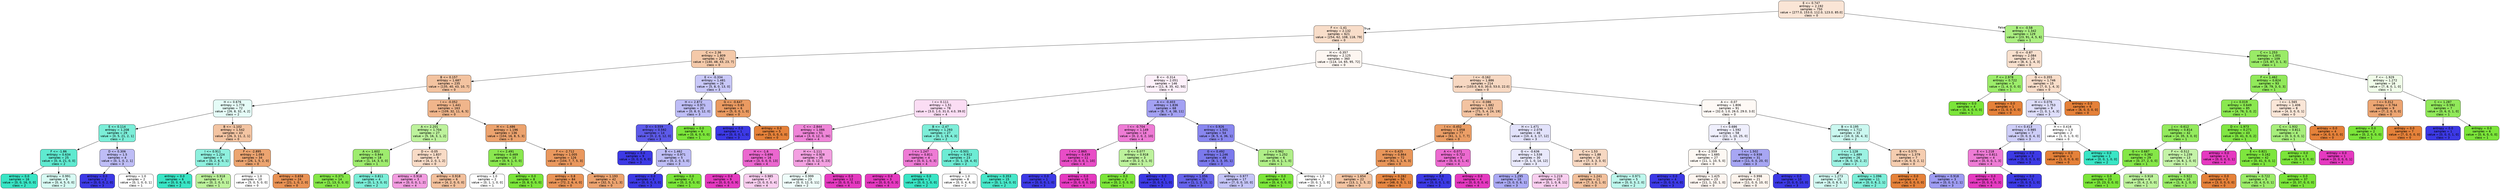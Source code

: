 digraph Tree {
node [shape=box, style="filled, rounded", color="black", fontname="helvetica"] ;
edge [fontname="helvetica"] ;
0 [label="E <= 0.747\nentropy = 2.192\nsamples = 750\nvalue = [277.0, 153.0, 112.0, 123.0, 85.0]\nclass = 0", fillcolor="#fae5d6"] ;
1 [label="F <= -1.41\nentropy = 2.132\nsamples = 621\nvalue = [254, 62, 108, 118, 79]\nclass = 0", fillcolor="#f8ddc9"] ;
0 -> 1 [labeldistance=2.5, labelangle=45, headlabel="True"] ;
2 [label="C <= 2.36\nentropy = 1.809\nsamples = 261\nvalue = [140, 48, 43, 23, 7]\nclass = 0", fillcolor="#f4c9a9"] ;
1 -> 2 ;
3 [label="B <= 0.157\nentropy = 1.687\nsamples = 235\nvalue = [135, 40, 43, 10, 7]\nclass = 0", fillcolor="#f3c3a0"] ;
2 -> 3 ;
4 [label="H <= 0.676\nentropy = 1.778\nsamples = 72\nvalue = [26, 8, 32, 4, 2]\nclass = 2", fillcolor="#e5fcf7"] ;
3 -> 4 ;
5 [label="E <= 0.114\nentropy = 1.208\nsamples = 29\nvalue = [0, 5, 21, 2, 1]\nclass = 2", fillcolor="#7beed8"] ;
4 -> 5 ;
6 [label="F <= -1.86\nentropy = 0.634\nsamples = 25\nvalue = [0, 4, 21, 0, 0]\nclass = 2", fillcolor="#5fead0"] ;
5 -> 6 ;
7 [label="entropy = 0.0\nsamples = 16\nvalue = [0, 0, 16, 0, 0]\nclass = 2", fillcolor="#39e5c5"] ;
6 -> 7 ;
8 [label="entropy = 0.991\nsamples = 9\nvalue = [0, 4, 5, 0, 0]\nclass = 2", fillcolor="#d7faf3"] ;
6 -> 8 ;
9 [label="D <= 0.306\nentropy = 1.5\nsamples = 4\nvalue = [0, 1, 0, 2, 1]\nclass = 3", fillcolor="#bebdf6"] ;
5 -> 9 ;
10 [label="entropy = 0.0\nsamples = 2\nvalue = [0, 0, 0, 2, 0]\nclass = 3", fillcolor="#3c39e5"] ;
9 -> 10 ;
11 [label="entropy = 1.0\nsamples = 2\nvalue = [0, 1, 0, 0, 1]\nclass = 1", fillcolor="#ffffff"] ;
9 -> 11 ;
12 [label="B <= -1.102\nentropy = 1.542\nsamples = 43\nvalue = [26, 3, 11, 2, 1]\nclass = 0", fillcolor="#f3c4a2"] ;
4 -> 12 ;
13 [label="I <= 0.911\nentropy = 1.224\nsamples = 9\nvalue = [0, 2, 6, 0, 1]\nclass = 2", fillcolor="#8ef0de"] ;
12 -> 13 ;
14 [label="entropy = 0.0\nsamples = 6\nvalue = [0, 0, 6, 0, 0]\nclass = 2", fillcolor="#39e5c5"] ;
13 -> 14 ;
15 [label="entropy = 0.918\nsamples = 3\nvalue = [0, 2, 0, 0, 1]\nclass = 1", fillcolor="#bdf29c"] ;
13 -> 15 ;
16 [label="F <= -2.895\nentropy = 1.093\nsamples = 34\nvalue = [26, 1, 5, 2, 0]\nclass = 0", fillcolor="#eca470"] ;
12 -> 16 ;
17 [label="entropy = 1.0\nsamples = 10\nvalue = [5, 0, 5, 0, 0]\nclass = 0", fillcolor="#ffffff"] ;
16 -> 17 ;
18 [label="entropy = 0.658\nsamples = 24\nvalue = [21, 1, 0, 2, 0]\nclass = 0", fillcolor="#e99254"] ;
16 -> 18 ;
19 [label="I <= -0.052\nentropy = 1.441\nsamples = 163\nvalue = [109, 32, 11, 6, 5]\nclass = 0", fillcolor="#f0b58b"] ;
3 -> 19 ;
20 [label="A <= 2.201\nentropy = 1.704\nsamples = 27\nvalue = [5, 16, 3, 1, 2]\nclass = 1", fillcolor="#bdf29c"] ;
19 -> 20 ;
21 [label="A <= 1.602\nentropy = 0.944\nsamples = 18\nvalue = [1, 14, 3, 0, 0]\nclass = 1", fillcolor="#9eec6e"] ;
20 -> 21 ;
22 [label="entropy = 0.371\nsamples = 14\nvalue = [1, 13, 0, 0, 0]\nclass = 1", fillcolor="#85e748"] ;
21 -> 22 ;
23 [label="entropy = 0.811\nsamples = 4\nvalue = [0, 1, 3, 0, 0]\nclass = 2", fillcolor="#7beed8"] ;
21 -> 23 ;
24 [label="D <= -0.05\nentropy = 1.837\nsamples = 9\nvalue = [4, 2, 0, 1, 2]\nclass = 0", fillcolor="#f8dbc6"] ;
20 -> 24 ;
25 [label="entropy = 0.918\nsamples = 3\nvalue = [0, 0, 0, 1, 2]\nclass = 4", fillcolor="#f29ce0"] ;
24 -> 25 ;
26 [label="entropy = 0.918\nsamples = 6\nvalue = [4, 2, 0, 0, 0]\nclass = 0", fillcolor="#f2c09c"] ;
24 -> 26 ;
27 [label="H <= -1.486\nentropy = 1.196\nsamples = 136\nvalue = [104, 16, 8, 5, 3]\nclass = 0", fillcolor="#eca36e"] ;
19 -> 27 ;
28 [label="I <= 2.491\nentropy = 0.469\nsamples = 10\nvalue = [0, 9, 1, 0, 0]\nclass = 1", fillcolor="#8ae84f"] ;
27 -> 28 ;
29 [label="entropy = 1.0\nsamples = 2\nvalue = [0, 1, 1, 0, 0]\nclass = 1", fillcolor="#ffffff"] ;
28 -> 29 ;
30 [label="entropy = 0.0\nsamples = 8\nvalue = [0, 8, 0, 0, 0]\nclass = 1", fillcolor="#7be539"] ;
28 -> 30 ;
31 [label="F <= -2.712\nentropy = 1.005\nsamples = 126\nvalue = [104, 7, 7, 5, 3]\nclass = 0", fillcolor="#ea985e"] ;
27 -> 31 ;
32 [label="entropy = 0.8\nsamples = 84\nvalue = [72, 2, 6, 4, 0]\nclass = 0", fillcolor="#e99457"] ;
31 -> 32 ;
33 [label="entropy = 1.193\nsamples = 42\nvalue = [32, 5, 1, 1, 3]\nclass = 0", fillcolor="#eca36f"] ;
31 -> 33 ;
34 [label="E <= -0.334\nentropy = 1.481\nsamples = 26\nvalue = [5, 8, 0, 13, 0]\nclass = 3", fillcolor="#c9c8f8"] ;
2 -> 34 ;
35 [label="H <= 2.872\nentropy = 0.971\nsamples = 20\nvalue = [0, 8, 0, 12, 0]\nclass = 3", fillcolor="#bebdf6"] ;
34 -> 35 ;
36 [label="D <= 0.559\nentropy = 0.592\nsamples = 14\nvalue = [0, 2, 0, 12, 0]\nclass = 3", fillcolor="#5d5ae9"] ;
35 -> 36 ;
37 [label="entropy = 0.0\nsamples = 9\nvalue = [0, 0, 0, 9, 0]\nclass = 3", fillcolor="#3c39e5"] ;
36 -> 37 ;
38 [label="B <= 1.462\nentropy = 0.971\nsamples = 5\nvalue = [0, 2, 0, 3, 0]\nclass = 3", fillcolor="#bebdf6"] ;
36 -> 38 ;
39 [label="entropy = 0.0\nsamples = 3\nvalue = [0, 0, 0, 3, 0]\nclass = 3", fillcolor="#3c39e5"] ;
38 -> 39 ;
40 [label="entropy = 0.0\nsamples = 2\nvalue = [0, 2, 0, 0, 0]\nclass = 1", fillcolor="#7be539"] ;
38 -> 40 ;
41 [label="entropy = 0.0\nsamples = 6\nvalue = [0, 6, 0, 0, 0]\nclass = 1", fillcolor="#7be539"] ;
35 -> 41 ;
42 [label="G <= -0.647\nentropy = 0.65\nsamples = 6\nvalue = [5, 0, 0, 1, 0]\nclass = 0", fillcolor="#ea9a61"] ;
34 -> 42 ;
43 [label="entropy = 0.0\nsamples = 1\nvalue = [0, 0, 0, 1, 0]\nclass = 3", fillcolor="#3c39e5"] ;
42 -> 43 ;
44 [label="entropy = 0.0\nsamples = 5\nvalue = [5, 0, 0, 0, 0]\nclass = 0", fillcolor="#e58139"] ;
42 -> 44 ;
45 [label="H <= -0.357\nentropy = 2.125\nsamples = 360\nvalue = [114, 14, 65, 95, 72]\nclass = 0", fillcolor="#fdf6f1"] ;
1 -> 45 ;
46 [label="B <= -0.314\nentropy = 2.051\nsamples = 146\nvalue = [11, 8, 35, 42, 50]\nclass = 4", fillcolor="#fdf0fa"] ;
45 -> 46 ;
47 [label="I <= 0.111\nentropy = 1.51\nsamples = 78\nvalue = [3.0, 1.0, 31.0, 4.0, 39.0]\nclass = 4", fillcolor="#fbddf4"] ;
46 -> 47 ;
48 [label="C <= -2.844\nentropy = 1.086\nsamples = 51\nvalue = [3, 0, 12, 0, 36]\nclass = 4", fillcolor="#ef85d8"] ;
47 -> 48 ;
49 [label="H <= -1.6\nentropy = 0.696\nsamples = 16\nvalue = [3, 0, 0, 0, 13]\nclass = 4", fillcolor="#eb67cf"] ;
48 -> 49 ;
50 [label="entropy = 0.0\nsamples = 9\nvalue = [0, 0, 0, 0, 9]\nclass = 4", fillcolor="#e539c0"] ;
49 -> 50 ;
51 [label="entropy = 0.985\nsamples = 7\nvalue = [3, 0, 0, 0, 4]\nclass = 4", fillcolor="#f8ceef"] ;
49 -> 51 ;
52 [label="H <= -1.111\nentropy = 0.928\nsamples = 35\nvalue = [0, 0, 12, 0, 23]\nclass = 4", fillcolor="#f3a0e1"] ;
48 -> 52 ;
53 [label="entropy = 0.999\nsamples = 23\nvalue = [0, 0, 12, 0, 11]\nclass = 2", fillcolor="#effdfa"] ;
52 -> 53 ;
54 [label="entropy = 0.0\nsamples = 12\nvalue = [0, 0, 0, 0, 12]\nclass = 4", fillcolor="#e539c0"] ;
52 -> 54 ;
55 [label="B <= -2.47\nentropy = 1.293\nsamples = 27\nvalue = [0, 1, 19, 4, 3]\nclass = 2", fillcolor="#7eeed9"] ;
47 -> 55 ;
56 [label="I <= 1.247\nentropy = 0.811\nsamples = 4\nvalue = [0, 0, 1, 0, 3]\nclass = 4", fillcolor="#ee7bd5"] ;
55 -> 56 ;
57 [label="entropy = 0.0\nsamples = 3\nvalue = [0, 0, 0, 0, 3]\nclass = 4", fillcolor="#e539c0"] ;
56 -> 57 ;
58 [label="entropy = 0.0\nsamples = 1\nvalue = [0, 0, 1, 0, 0]\nclass = 2", fillcolor="#39e5c5"] ;
56 -> 58 ;
59 [label="J <= -0.501\nentropy = 0.912\nsamples = 23\nvalue = [0, 1, 18, 4, 0]\nclass = 2", fillcolor="#6decd4"] ;
55 -> 59 ;
60 [label="entropy = 1.0\nsamples = 8\nvalue = [0, 0, 4, 4, 0]\nclass = 2", fillcolor="#ffffff"] ;
59 -> 60 ;
61 [label="entropy = 0.353\nsamples = 15\nvalue = [0, 1, 14, 0, 0]\nclass = 2", fillcolor="#47e7c9"] ;
59 -> 61 ;
62 [label="A <= -0.403\nentropy = 1.836\nsamples = 68\nvalue = [8, 7, 4, 38, 11]\nclass = 3", fillcolor="#a3a1f3"] ;
46 -> 62 ;
63 [label="I <= -0.704\nentropy = 1.149\nsamples = 14\nvalue = [0, 2, 0, 2, 10]\nclass = 4", fillcolor="#ee7bd5"] ;
62 -> 63 ;
64 [label="I <= -2.865\nentropy = 0.439\nsamples = 11\nvalue = [0, 0, 0, 1, 10]\nclass = 4", fillcolor="#e84dc6"] ;
63 -> 64 ;
65 [label="entropy = 0.0\nsamples = 1\nvalue = [0, 0, 0, 1, 0]\nclass = 3", fillcolor="#3c39e5"] ;
64 -> 65 ;
66 [label="entropy = 0.0\nsamples = 10\nvalue = [0, 0, 0, 0, 10]\nclass = 4", fillcolor="#e539c0"] ;
64 -> 66 ;
67 [label="G <= 0.077\nentropy = 0.918\nsamples = 3\nvalue = [0, 2, 0, 1, 0]\nclass = 1", fillcolor="#bdf29c"] ;
63 -> 67 ;
68 [label="entropy = 0.0\nsamples = 2\nvalue = [0, 2, 0, 0, 0]\nclass = 1", fillcolor="#7be539"] ;
67 -> 68 ;
69 [label="entropy = 0.0\nsamples = 1\nvalue = [0, 0, 0, 1, 0]\nclass = 3", fillcolor="#3c39e5"] ;
67 -> 69 ;
70 [label="I <= 0.926\nentropy = 1.501\nsamples = 54\nvalue = [8, 5, 4, 36, 1]\nclass = 3", fillcolor="#8886ef"] ;
62 -> 70 ;
71 [label="G <= 0.492\nentropy = 1.246\nsamples = 48\nvalue = [8, 1, 3, 35, 1]\nclass = 3", fillcolor="#7b79ed"] ;
70 -> 71 ;
72 [label="entropy = 1.056\nsamples = 31\nvalue = [1, 1, 3, 25, 1]\nclass = 3", fillcolor="#6663eb"] ;
71 -> 72 ;
73 [label="entropy = 0.977\nsamples = 17\nvalue = [7, 0, 0, 10, 0]\nclass = 3", fillcolor="#c4c4f7"] ;
71 -> 73 ;
74 [label="J <= 0.962\nentropy = 1.252\nsamples = 6\nvalue = [0, 4, 1, 1, 0]\nclass = 1", fillcolor="#b0ef88"] ;
70 -> 74 ;
75 [label="entropy = 0.0\nsamples = 4\nvalue = [0, 4, 0, 0, 0]\nclass = 1", fillcolor="#7be539"] ;
74 -> 75 ;
76 [label="entropy = 1.0\nsamples = 2\nvalue = [0, 0, 1, 1, 0]\nclass = 2", fillcolor="#ffffff"] ;
74 -> 76 ;
77 [label="I <= -0.162\nentropy = 1.886\nsamples = 214\nvalue = [103.0, 6.0, 30.0, 53.0, 22.0]\nclass = 0", fillcolor="#f7d8c2"] ;
45 -> 77 ;
78 [label="C <= -0.086\nentropy = 1.682\nsamples = 123\nvalue = [71, 5, 4, 24, 19]\nclass = 0", fillcolor="#f3c3a1"] ;
77 -> 78 ;
79 [label="I <= -0.452\nentropy = 1.058\nsamples = 77\nvalue = [61, 1, 1, 7, 7]\nclass = 0", fillcolor="#eb9e66"] ;
78 -> 79 ;
80 [label="H <= 0.425\nentropy = 0.864\nsamples = 72\nvalue = [61, 1, 1, 6, 3]\nclass = 0", fillcolor="#e9965a"] ;
79 -> 80 ;
81 [label="entropy = 1.654\nsamples = 22\nvalue = [13, 1, 1, 5, 2]\nclass = 0", fillcolor="#f3c4a2"] ;
80 -> 81 ;
82 [label="entropy = 0.282\nsamples = 50\nvalue = [48, 0, 0, 1, 1]\nclass = 0", fillcolor="#e68641"] ;
80 -> 82 ;
83 [label="A <= -0.071\nentropy = 0.722\nsamples = 5\nvalue = [0, 0, 0, 1, 4]\nclass = 4", fillcolor="#ec6ad0"] ;
79 -> 83 ;
84 [label="entropy = 0.0\nsamples = 1\nvalue = [0, 0, 0, 1, 0]\nclass = 3", fillcolor="#3c39e5"] ;
83 -> 84 ;
85 [label="entropy = 0.0\nsamples = 4\nvalue = [0, 0, 0, 0, 4]\nclass = 4", fillcolor="#e539c0"] ;
83 -> 85 ;
86 [label="H <= 1.471\nentropy = 2.078\nsamples = 46\nvalue = [10, 4, 3, 17, 12]\nclass = 3", fillcolor="#e2e2fb"] ;
78 -> 86 ;
87 [label="G <= -0.636\nentropy = 1.538\nsamples = 30\nvalue = [3, 1, 0, 14, 12]\nclass = 3", fillcolor="#e9e9fc"] ;
86 -> 87 ;
88 [label="entropy = 1.295\nsamples = 10\nvalue = [3, 0, 0, 6, 1]\nclass = 3", fillcolor="#abaaf4"] ;
87 -> 88 ;
89 [label="entropy = 1.219\nsamples = 20\nvalue = [0, 1, 0, 8, 11]\nclass = 4", fillcolor="#f8ceef"] ;
87 -> 89 ;
90 [label="C <= 1.53\nentropy = 1.88\nsamples = 16\nvalue = [7, 3, 3, 3, 0]\nclass = 0", fillcolor="#f7d8c2"] ;
86 -> 90 ;
91 [label="entropy = 1.241\nsamples = 11\nvalue = [7, 3, 0, 1, 0]\nclass = 0", fillcolor="#f2c09c"] ;
90 -> 91 ;
92 [label="entropy = 0.971\nsamples = 5\nvalue = [0, 0, 3, 2, 0]\nclass = 2", fillcolor="#bdf6ec"] ;
90 -> 92 ;
93 [label="A <= -0.07\nentropy = 1.806\nsamples = 91\nvalue = [32.0, 1.0, 26.0, 29.0, 3.0]\nclass = 0", fillcolor="#fef9f5"] ;
77 -> 93 ;
94 [label="I <= 0.686\nentropy = 1.592\nsamples = 58\nvalue = [22, 1, 10, 25, 0]\nclass = 3", fillcolor="#efeffd"] ;
93 -> 94 ;
95 [label="B <= -2.559\nentropy = 1.685\nsamples = 27\nvalue = [11, 1, 10, 5, 0]\nclass = 0", fillcolor="#fdf8f3"] ;
94 -> 95 ;
96 [label="entropy = 0.0\nsamples = 4\nvalue = [0, 0, 0, 4, 0]\nclass = 3", fillcolor="#3c39e5"] ;
95 -> 96 ;
97 [label="entropy = 1.425\nsamples = 23\nvalue = [11, 1, 10, 1, 0]\nclass = 0", fillcolor="#fdf5f0"] ;
95 -> 97 ;
98 [label="I <= 1.502\nentropy = 0.938\nsamples = 31\nvalue = [11, 0, 0, 20, 0]\nclass = 3", fillcolor="#a7a6f3"] ;
94 -> 98 ;
99 [label="entropy = 0.998\nsamples = 21\nvalue = [11, 0, 0, 10, 0]\nclass = 0", fillcolor="#fdf4ed"] ;
98 -> 99 ;
100 [label="entropy = 0.0\nsamples = 10\nvalue = [0, 0, 0, 10, 0]\nclass = 3", fillcolor="#3c39e5"] ;
98 -> 100 ;
101 [label="B <= 0.195\nentropy = 1.712\nsamples = 33\nvalue = [10, 0, 16, 4, 3]\nclass = 2", fillcolor="#cbf8f0"] ;
93 -> 101 ;
102 [label="I <= 1.128\nentropy = 1.489\nsamples = 26\nvalue = [6, 0, 16, 2, 2]\nclass = 2", fillcolor="#9cf2e2"] ;
101 -> 102 ;
103 [label="entropy = 1.273\nsamples = 15\nvalue = [6, 0, 8, 0, 1]\nclass = 2", fillcolor="#d3f9f2"] ;
102 -> 103 ;
104 [label="entropy = 1.096\nsamples = 11\nvalue = [0, 0, 8, 2, 1]\nclass = 2", fillcolor="#7beed8"] ;
102 -> 104 ;
105 [label="B <= 0.575\nentropy = 1.379\nsamples = 7\nvalue = [4, 0, 0, 2, 1]\nclass = 0", fillcolor="#f5cdb0"] ;
101 -> 105 ;
106 [label="entropy = 0.0\nsamples = 4\nvalue = [4, 0, 0, 0, 0]\nclass = 0", fillcolor="#e58139"] ;
105 -> 106 ;
107 [label="entropy = 0.918\nsamples = 3\nvalue = [0, 0, 0, 2, 1]\nclass = 3", fillcolor="#9e9cf2"] ;
105 -> 107 ;
108 [label="B <= -0.58\nentropy = 1.342\nsamples = 129\nvalue = [23, 91, 4, 5, 6]\nclass = 1", fillcolor="#aaee80"] ;
0 -> 108 [labeldistance=2.5, labelangle=-45, headlabel="False"] ;
109 [label="G <= -0.87\nentropy = 2.084\nsamples = 20\nvalue = [8, 4, 1, 4, 3]\nclass = 0", fillcolor="#f8e0ce"] ;
108 -> 109 ;
110 [label="F <= 2.978\nentropy = 0.722\nsamples = 5\nvalue = [1, 4, 0, 0, 0]\nclass = 1", fillcolor="#9cec6a"] ;
109 -> 110 ;
111 [label="entropy = 0.0\nsamples = 4\nvalue = [0, 4, 0, 0, 0]\nclass = 1", fillcolor="#7be539"] ;
110 -> 111 ;
112 [label="entropy = 0.0\nsamples = 1\nvalue = [1, 0, 0, 0, 0]\nclass = 0", fillcolor="#e58139"] ;
110 -> 112 ;
113 [label="G <= 0.355\nentropy = 1.746\nsamples = 15\nvalue = [7, 0, 1, 4, 3]\nclass = 0", fillcolor="#f8ddc9"] ;
109 -> 113 ;
114 [label="H <= 0.076\nentropy = 1.753\nsamples = 9\nvalue = [1, 0, 1, 4, 3]\nclass = 3", fillcolor="#dedefb"] ;
113 -> 114 ;
115 [label="I <= 0.413\nentropy = 0.985\nsamples = 7\nvalue = [0, 0, 0, 4, 3]\nclass = 3", fillcolor="#cecef8"] ;
114 -> 115 ;
116 [label="E <= 1.218\nentropy = 0.811\nsamples = 4\nvalue = [0, 0, 0, 1, 3]\nclass = 4", fillcolor="#ee7bd5"] ;
115 -> 116 ;
117 [label="entropy = 0.0\nsamples = 3\nvalue = [0, 0, 0, 0, 3]\nclass = 4", fillcolor="#e539c0"] ;
116 -> 117 ;
118 [label="entropy = 0.0\nsamples = 1\nvalue = [0, 0, 0, 1, 0]\nclass = 3", fillcolor="#3c39e5"] ;
116 -> 118 ;
119 [label="entropy = 0.0\nsamples = 3\nvalue = [0, 0, 0, 3, 0]\nclass = 3", fillcolor="#3c39e5"] ;
115 -> 119 ;
120 [label="H <= 0.416\nentropy = 1.0\nsamples = 2\nvalue = [1, 0, 1, 0, 0]\nclass = 0", fillcolor="#ffffff"] ;
114 -> 120 ;
121 [label="entropy = 0.0\nsamples = 1\nvalue = [1, 0, 0, 0, 0]\nclass = 0", fillcolor="#e58139"] ;
120 -> 121 ;
122 [label="entropy = 0.0\nsamples = 1\nvalue = [0, 0, 1, 0, 0]\nclass = 2", fillcolor="#39e5c5"] ;
120 -> 122 ;
123 [label="entropy = 0.0\nsamples = 6\nvalue = [6, 0, 0, 0, 0]\nclass = 0", fillcolor="#e58139"] ;
113 -> 123 ;
124 [label="C <= 1.253\nentropy = 1.001\nsamples = 109\nvalue = [15, 87, 3, 1, 3]\nclass = 1", fillcolor="#9aeb67"] ;
108 -> 124 ;
125 [label="F <= 1.462\nentropy = 0.824\nsamples = 93\nvalue = [8, 79, 3, 0, 3]\nclass = 1", fillcolor="#91e95a"] ;
124 -> 125 ;
126 [label="J <= 0.019\nentropy = 0.649\nsamples = 85\nvalue = [4, 76, 3, 0, 2]\nclass = 1", fillcolor="#8ae84f"] ;
125 -> 126 ;
127 [label="J <= -0.612\nentropy = 0.814\nsamples = 42\nvalue = [4, 35, 3, 0, 0]\nclass = 1", fillcolor="#93ea5d"] ;
126 -> 127 ;
128 [label="G <= 0.687\nentropy = 0.362\nsamples = 29\nvalue = [0, 27, 2, 0, 0]\nclass = 1", fillcolor="#85e748"] ;
127 -> 128 ;
129 [label="entropy = 0.0\nsamples = 23\nvalue = [0, 23, 0, 0, 0]\nclass = 1", fillcolor="#7be539"] ;
128 -> 129 ;
130 [label="entropy = 0.918\nsamples = 6\nvalue = [0, 4, 2, 0, 0]\nclass = 1", fillcolor="#bdf29c"] ;
128 -> 130 ;
131 [label="F <= -0.512\nentropy = 1.239\nsamples = 13\nvalue = [4, 8, 1, 0, 0]\nclass = 1", fillcolor="#c4f3a7"] ;
127 -> 131 ;
132 [label="entropy = 0.922\nsamples = 10\nvalue = [1, 8, 1, 0, 0]\nclass = 1", fillcolor="#98eb65"] ;
131 -> 132 ;
133 [label="entropy = 0.0\nsamples = 3\nvalue = [3, 0, 0, 0, 0]\nclass = 0", fillcolor="#e58139"] ;
131 -> 133 ;
134 [label="D <= -1.973\nentropy = 0.271\nsamples = 43\nvalue = [0, 41, 0, 0, 2]\nclass = 1", fillcolor="#81e643"] ;
126 -> 134 ;
135 [label="entropy = 0.0\nsamples = 1\nvalue = [0, 0, 0, 0, 1]\nclass = 4", fillcolor="#e539c0"] ;
134 -> 135 ;
136 [label="E <= 0.821\nentropy = 0.162\nsamples = 42\nvalue = [0, 41, 0, 0, 1]\nclass = 1", fillcolor="#7ee63e"] ;
134 -> 136 ;
137 [label="entropy = 0.722\nsamples = 5\nvalue = [0, 4, 0, 0, 1]\nclass = 1", fillcolor="#9cec6a"] ;
136 -> 137 ;
138 [label="entropy = 0.0\nsamples = 37\nvalue = [0, 37, 0, 0, 0]\nclass = 1", fillcolor="#7be539"] ;
136 -> 138 ;
139 [label="I <= -1.565\nentropy = 1.406\nsamples = 8\nvalue = [4, 3, 0, 0, 1]\nclass = 0", fillcolor="#fae6d7"] ;
125 -> 139 ;
140 [label="C <= -1.932\nentropy = 0.811\nsamples = 4\nvalue = [0, 3, 0, 0, 1]\nclass = 1", fillcolor="#a7ee7b"] ;
139 -> 140 ;
141 [label="entropy = 0.0\nsamples = 3\nvalue = [0, 3, 0, 0, 0]\nclass = 1", fillcolor="#7be539"] ;
140 -> 141 ;
142 [label="entropy = 0.0\nsamples = 1\nvalue = [0, 0, 0, 0, 1]\nclass = 4", fillcolor="#e539c0"] ;
140 -> 142 ;
143 [label="entropy = 0.0\nsamples = 4\nvalue = [4, 0, 0, 0, 0]\nclass = 0", fillcolor="#e58139"] ;
139 -> 143 ;
144 [label="F <= -1.929\nentropy = 1.272\nsamples = 16\nvalue = [7, 8, 0, 1, 0]\nclass = 1", fillcolor="#f0fce9"] ;
124 -> 144 ;
145 [label="I <= 0.312\nentropy = 0.764\nsamples = 9\nvalue = [7, 2, 0, 0, 0]\nclass = 0", fillcolor="#eca572"] ;
144 -> 145 ;
146 [label="entropy = 0.0\nsamples = 2\nvalue = [0, 2, 0, 0, 0]\nclass = 1", fillcolor="#7be539"] ;
145 -> 146 ;
147 [label="entropy = 0.0\nsamples = 7\nvalue = [7, 0, 0, 0, 0]\nclass = 0", fillcolor="#e58139"] ;
145 -> 147 ;
148 [label="C <= 1.287\nentropy = 0.592\nsamples = 7\nvalue = [0, 6, 0, 1, 0]\nclass = 1", fillcolor="#91e95a"] ;
144 -> 148 ;
149 [label="entropy = 0.0\nsamples = 1\nvalue = [0, 0, 0, 1, 0]\nclass = 3", fillcolor="#3c39e5"] ;
148 -> 149 ;
150 [label="entropy = 0.0\nsamples = 6\nvalue = [0, 6, 0, 0, 0]\nclass = 1", fillcolor="#7be539"] ;
148 -> 150 ;
}